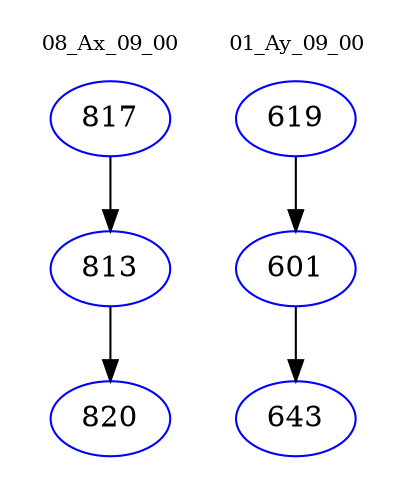 digraph{
subgraph cluster_0 {
color = white
label = "08_Ax_09_00";
fontsize=10;
T0_817 [label="817", color="blue"]
T0_817 -> T0_813 [color="black"]
T0_813 [label="813", color="blue"]
T0_813 -> T0_820 [color="black"]
T0_820 [label="820", color="blue"]
}
subgraph cluster_1 {
color = white
label = "01_Ay_09_00";
fontsize=10;
T1_619 [label="619", color="blue"]
T1_619 -> T1_601 [color="black"]
T1_601 [label="601", color="blue"]
T1_601 -> T1_643 [color="black"]
T1_643 [label="643", color="blue"]
}
}
